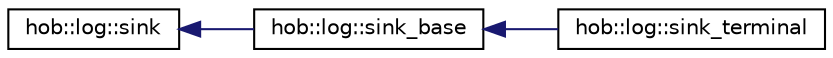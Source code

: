 digraph "Graphical Class Hierarchy"
{
 // LATEX_PDF_SIZE
  edge [fontname="Helvetica",fontsize="10",labelfontname="Helvetica",labelfontsize="10"];
  node [fontname="Helvetica",fontsize="10",shape=record];
  rankdir="LR";
  Node0 [label="hob::log::sink",height=0.2,width=0.4,color="black", fillcolor="white", style="filled",URL="$classhob_1_1log_1_1sink.html",tooltip="Interface that all the sinks shall implement, because it is the way the logger can redirect messages."];
  Node0 -> Node1 [dir="back",color="midnightblue",fontsize="10",style="solid",fontname="Helvetica"];
  Node1 [label="hob::log::sink_base",height=0.2,width=0.4,color="black", fillcolor="white", style="filled",URL="$classhob_1_1log_1_1sink__base.html",tooltip="This class implements the common propierties of the sinks (besides composed sink)."];
  Node1 -> Node2 [dir="back",color="midnightblue",fontsize="10",style="solid",fontname="Helvetica"];
  Node2 [label="hob::log::sink_terminal",height=0.2,width=0.4,color="black", fillcolor="white", style="filled",URL="$classhob_1_1log_1_1sink__terminal.html",tooltip="This class provides the unique (only 1 instance is allowed) terminal sink."];
}
